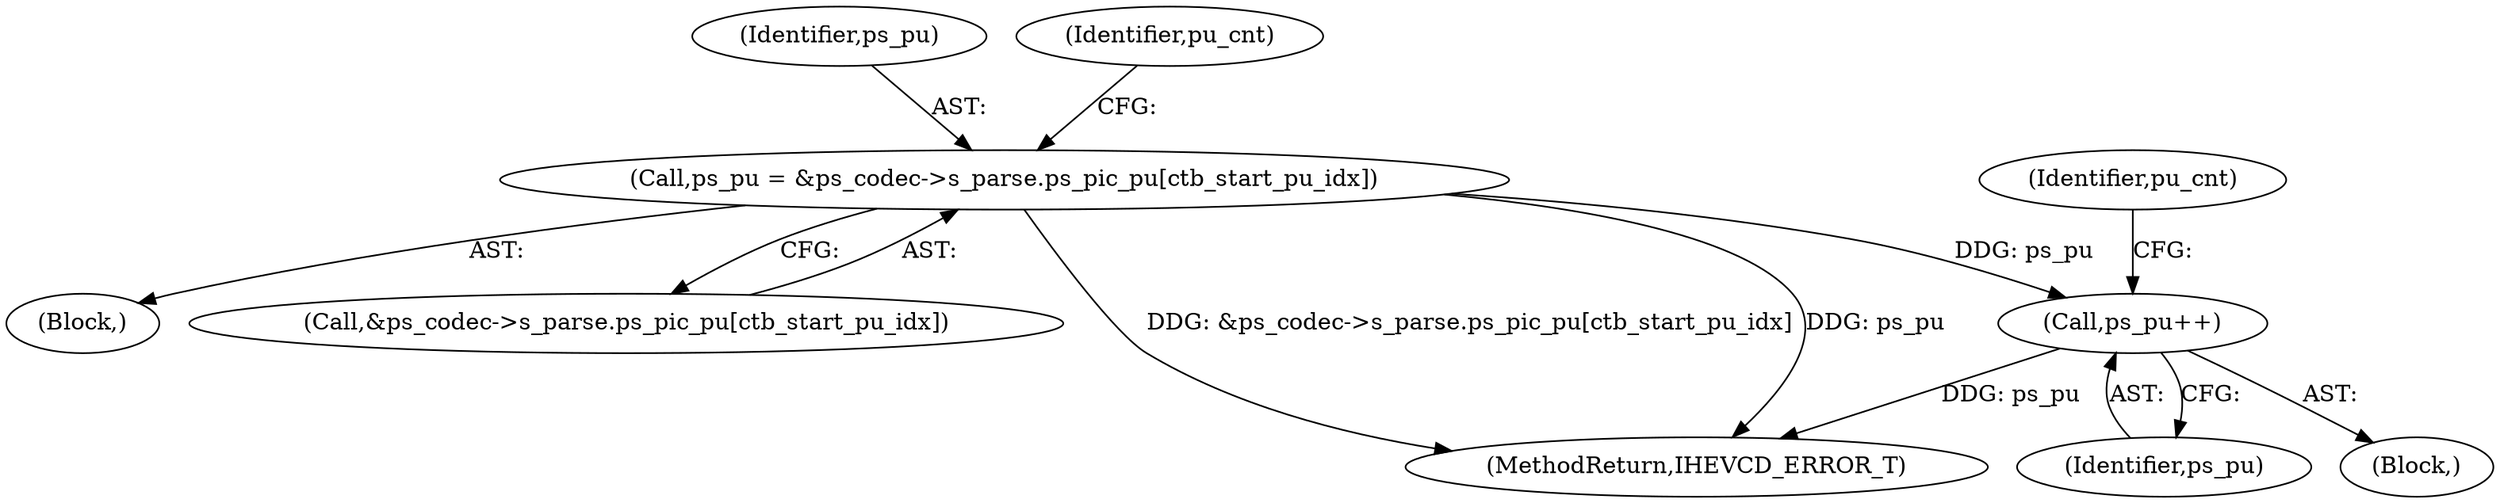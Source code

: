 digraph "0_Android_2b9fb0c2074d370a254b35e2489de2d94943578d@pointer" {
"1003718" [label="(Call,ps_pu++)"];
"1003698" [label="(Call,ps_pu = &ps_codec->s_parse.ps_pic_pu[ctb_start_pu_idx])"];
"1003715" [label="(Block,)"];
"1003718" [label="(Call,ps_pu++)"];
"1003534" [label="(Block,)"];
"1003713" [label="(Identifier,pu_cnt)"];
"1003699" [label="(Identifier,ps_pu)"];
"1003700" [label="(Call,&ps_codec->s_parse.ps_pic_pu[ctb_start_pu_idx])"];
"1003698" [label="(Call,ps_pu = &ps_codec->s_parse.ps_pic_pu[ctb_start_pu_idx])"];
"1003710" [label="(Identifier,pu_cnt)"];
"1005291" [label="(MethodReturn,IHEVCD_ERROR_T)"];
"1003719" [label="(Identifier,ps_pu)"];
"1003718" -> "1003715"  [label="AST: "];
"1003718" -> "1003719"  [label="CFG: "];
"1003719" -> "1003718"  [label="AST: "];
"1003713" -> "1003718"  [label="CFG: "];
"1003718" -> "1005291"  [label="DDG: ps_pu"];
"1003698" -> "1003718"  [label="DDG: ps_pu"];
"1003698" -> "1003534"  [label="AST: "];
"1003698" -> "1003700"  [label="CFG: "];
"1003699" -> "1003698"  [label="AST: "];
"1003700" -> "1003698"  [label="AST: "];
"1003710" -> "1003698"  [label="CFG: "];
"1003698" -> "1005291"  [label="DDG: &ps_codec->s_parse.ps_pic_pu[ctb_start_pu_idx]"];
"1003698" -> "1005291"  [label="DDG: ps_pu"];
}
